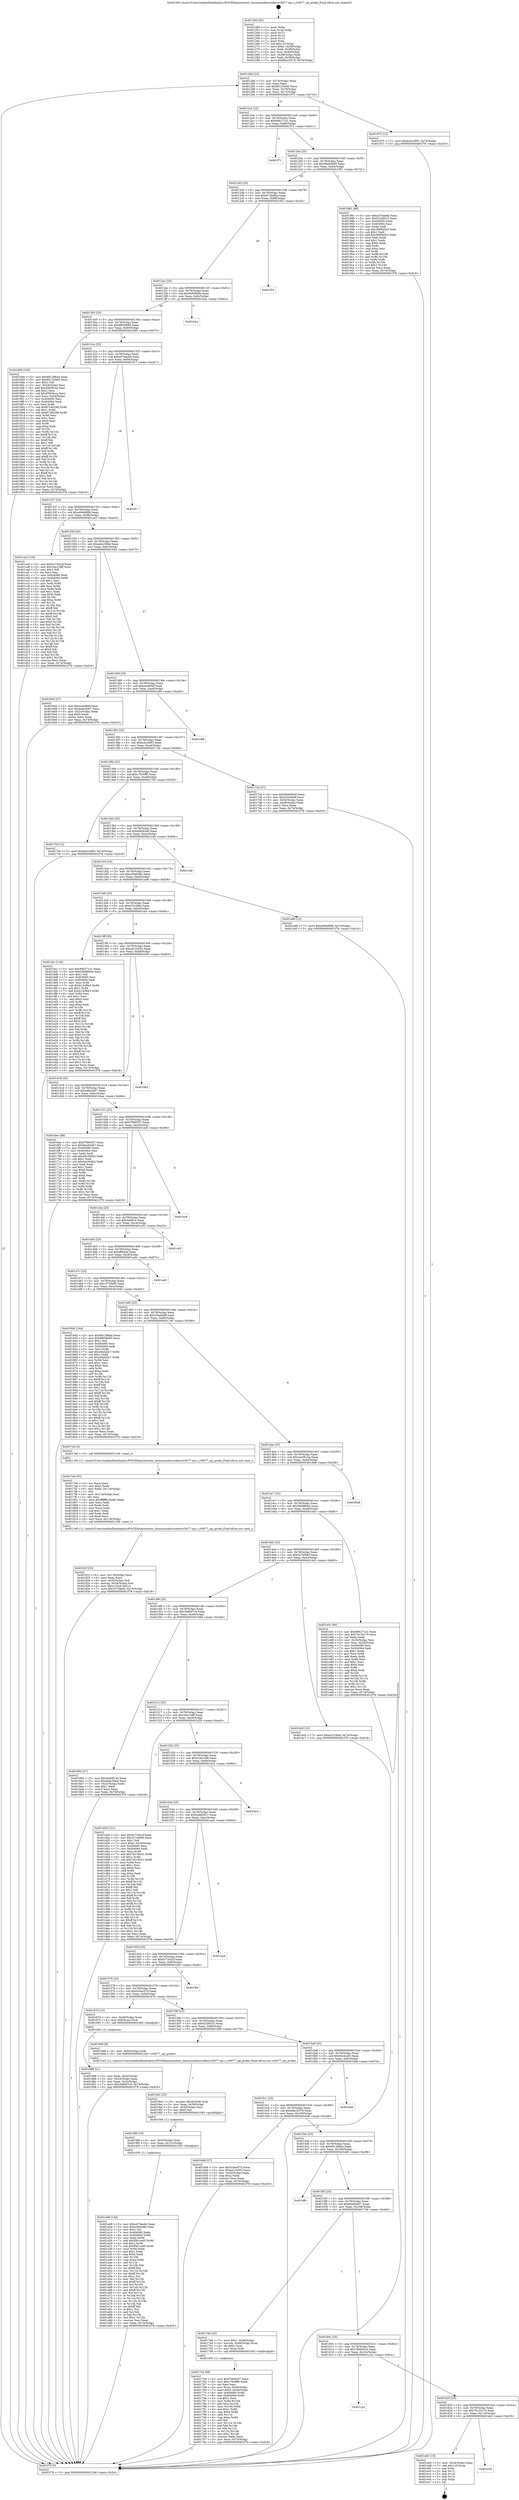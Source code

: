 digraph "0x401260" {
  label = "0x401260 (/mnt/c/Users/mathe/Desktop/tcc/POCII/binaries/extr_linuxsoundsoccodecsrt5677-spi.c_rt5677_spi_probe_Final-ollvm.out::main(0))"
  labelloc = "t"
  node[shape=record]

  Entry [label="",width=0.3,height=0.3,shape=circle,fillcolor=black,style=filled]
  "0x40128d" [label="{
     0x40128d [23]\l
     | [instrs]\l
     &nbsp;&nbsp;0x40128d \<+3\>: mov -0x74(%rbp),%eax\l
     &nbsp;&nbsp;0x401290 \<+2\>: mov %eax,%ecx\l
     &nbsp;&nbsp;0x401292 \<+6\>: sub $0x801250d5,%ecx\l
     &nbsp;&nbsp;0x401298 \<+3\>: mov %eax,-0x78(%rbp)\l
     &nbsp;&nbsp;0x40129b \<+3\>: mov %ecx,-0x7c(%rbp)\l
     &nbsp;&nbsp;0x40129e \<+6\>: je 0000000000401975 \<main+0x715\>\l
  }"]
  "0x401975" [label="{
     0x401975 [12]\l
     | [instrs]\l
     &nbsp;&nbsp;0x401975 \<+7\>: movl $0xbcb1d0f3,-0x74(%rbp)\l
     &nbsp;&nbsp;0x40197c \<+5\>: jmp 0000000000401f78 \<main+0xd18\>\l
  }"]
  "0x4012a4" [label="{
     0x4012a4 [22]\l
     | [instrs]\l
     &nbsp;&nbsp;0x4012a4 \<+5\>: jmp 00000000004012a9 \<main+0x49\>\l
     &nbsp;&nbsp;0x4012a9 \<+3\>: mov -0x78(%rbp),%eax\l
     &nbsp;&nbsp;0x4012ac \<+5\>: sub $0x994271e1,%eax\l
     &nbsp;&nbsp;0x4012b1 \<+3\>: mov %eax,-0x80(%rbp)\l
     &nbsp;&nbsp;0x4012b4 \<+6\>: je 0000000000401f71 \<main+0xd11\>\l
  }"]
  Exit [label="",width=0.3,height=0.3,shape=circle,fillcolor=black,style=filled,peripheries=2]
  "0x401f71" [label="{
     0x401f71\l
  }", style=dashed]
  "0x4012ba" [label="{
     0x4012ba [25]\l
     | [instrs]\l
     &nbsp;&nbsp;0x4012ba \<+5\>: jmp 00000000004012bf \<main+0x5f\>\l
     &nbsp;&nbsp;0x4012bf \<+3\>: mov -0x78(%rbp),%eax\l
     &nbsp;&nbsp;0x4012c2 \<+5\>: sub $0x99a60b09,%eax\l
     &nbsp;&nbsp;0x4012c7 \<+6\>: mov %eax,-0x84(%rbp)\l
     &nbsp;&nbsp;0x4012cd \<+6\>: je 0000000000401981 \<main+0x721\>\l
  }"]
  "0x40163e" [label="{
     0x40163e\l
  }", style=dashed]
  "0x401981" [label="{
     0x401981 [88]\l
     | [instrs]\l
     &nbsp;&nbsp;0x401981 \<+5\>: mov $0xa470aedd,%eax\l
     &nbsp;&nbsp;0x401986 \<+5\>: mov $0x622fd510,%ecx\l
     &nbsp;&nbsp;0x40198b \<+7\>: mov 0x404060,%edx\l
     &nbsp;&nbsp;0x401992 \<+7\>: mov 0x404064,%esi\l
     &nbsp;&nbsp;0x401999 \<+2\>: mov %edx,%edi\l
     &nbsp;&nbsp;0x40199b \<+6\>: sub $0x369945e3,%edi\l
     &nbsp;&nbsp;0x4019a1 \<+3\>: sub $0x1,%edi\l
     &nbsp;&nbsp;0x4019a4 \<+6\>: add $0x369945e3,%edi\l
     &nbsp;&nbsp;0x4019aa \<+3\>: imul %edi,%edx\l
     &nbsp;&nbsp;0x4019ad \<+3\>: and $0x1,%edx\l
     &nbsp;&nbsp;0x4019b0 \<+3\>: cmp $0x0,%edx\l
     &nbsp;&nbsp;0x4019b3 \<+4\>: sete %r8b\l
     &nbsp;&nbsp;0x4019b7 \<+3\>: cmp $0xa,%esi\l
     &nbsp;&nbsp;0x4019ba \<+4\>: setl %r9b\l
     &nbsp;&nbsp;0x4019be \<+3\>: mov %r8b,%r10b\l
     &nbsp;&nbsp;0x4019c1 \<+3\>: and %r9b,%r10b\l
     &nbsp;&nbsp;0x4019c4 \<+3\>: xor %r9b,%r8b\l
     &nbsp;&nbsp;0x4019c7 \<+3\>: or %r8b,%r10b\l
     &nbsp;&nbsp;0x4019ca \<+4\>: test $0x1,%r10b\l
     &nbsp;&nbsp;0x4019ce \<+3\>: cmovne %ecx,%eax\l
     &nbsp;&nbsp;0x4019d1 \<+3\>: mov %eax,-0x74(%rbp)\l
     &nbsp;&nbsp;0x4019d4 \<+5\>: jmp 0000000000401f78 \<main+0xd18\>\l
  }"]
  "0x4012d3" [label="{
     0x4012d3 [25]\l
     | [instrs]\l
     &nbsp;&nbsp;0x4012d3 \<+5\>: jmp 00000000004012d8 \<main+0x78\>\l
     &nbsp;&nbsp;0x4012d8 \<+3\>: mov -0x78(%rbp),%eax\l
     &nbsp;&nbsp;0x4012db \<+5\>: sub $0x9c7da8ba,%eax\l
     &nbsp;&nbsp;0x4012e0 \<+6\>: mov %eax,-0x88(%rbp)\l
     &nbsp;&nbsp;0x4012e6 \<+6\>: je 0000000000401f52 \<main+0xcf2\>\l
  }"]
  "0x401eb5" [label="{
     0x401eb5 [19]\l
     | [instrs]\l
     &nbsp;&nbsp;0x401eb5 \<+3\>: mov -0x24(%rbp),%eax\l
     &nbsp;&nbsp;0x401eb8 \<+7\>: add $0x110,%rsp\l
     &nbsp;&nbsp;0x401ebf \<+1\>: pop %rbx\l
     &nbsp;&nbsp;0x401ec0 \<+2\>: pop %r12\l
     &nbsp;&nbsp;0x401ec2 \<+2\>: pop %r14\l
     &nbsp;&nbsp;0x401ec4 \<+2\>: pop %r15\l
     &nbsp;&nbsp;0x401ec6 \<+1\>: pop %rbp\l
     &nbsp;&nbsp;0x401ec7 \<+1\>: ret\l
  }"]
  "0x401f52" [label="{
     0x401f52\l
  }", style=dashed]
  "0x4012ec" [label="{
     0x4012ec [25]\l
     | [instrs]\l
     &nbsp;&nbsp;0x4012ec \<+5\>: jmp 00000000004012f1 \<main+0x91\>\l
     &nbsp;&nbsp;0x4012f1 \<+3\>: mov -0x78(%rbp),%eax\l
     &nbsp;&nbsp;0x4012f4 \<+5\>: sub $0x9e93f08a,%eax\l
     &nbsp;&nbsp;0x4012f9 \<+6\>: mov %eax,-0x8c(%rbp)\l
     &nbsp;&nbsp;0x4012ff \<+6\>: je 0000000000401b2a \<main+0x8ca\>\l
  }"]
  "0x401625" [label="{
     0x401625 [25]\l
     | [instrs]\l
     &nbsp;&nbsp;0x401625 \<+5\>: jmp 000000000040162a \<main+0x3ca\>\l
     &nbsp;&nbsp;0x40162a \<+3\>: mov -0x78(%rbp),%eax\l
     &nbsp;&nbsp;0x40162d \<+5\>: sub $0x79132c70,%eax\l
     &nbsp;&nbsp;0x401632 \<+6\>: mov %eax,-0x110(%rbp)\l
     &nbsp;&nbsp;0x401638 \<+6\>: je 0000000000401eb5 \<main+0xc55\>\l
  }"]
  "0x401b2a" [label="{
     0x401b2a\l
  }", style=dashed]
  "0x401305" [label="{
     0x401305 [25]\l
     | [instrs]\l
     &nbsp;&nbsp;0x401305 \<+5\>: jmp 000000000040130a \<main+0xaa\>\l
     &nbsp;&nbsp;0x40130a \<+3\>: mov -0x78(%rbp),%eax\l
     &nbsp;&nbsp;0x40130d \<+5\>: sub $0x9f65d680,%eax\l
     &nbsp;&nbsp;0x401312 \<+6\>: mov %eax,-0x90(%rbp)\l
     &nbsp;&nbsp;0x401318 \<+6\>: je 00000000004018d0 \<main+0x670\>\l
  }"]
  "0x401c2a" [label="{
     0x401c2a\l
  }", style=dashed]
  "0x4018d0" [label="{
     0x4018d0 [165]\l
     | [instrs]\l
     &nbsp;&nbsp;0x4018d0 \<+5\>: mov $0x691286ad,%eax\l
     &nbsp;&nbsp;0x4018d5 \<+5\>: mov $0x801250d5,%ecx\l
     &nbsp;&nbsp;0x4018da \<+2\>: mov $0x1,%dl\l
     &nbsp;&nbsp;0x4018dc \<+3\>: mov -0x54(%rbp),%esi\l
     &nbsp;&nbsp;0x4018df \<+6\>: add $0xd5636cca,%esi\l
     &nbsp;&nbsp;0x4018e5 \<+3\>: add $0x1,%esi\l
     &nbsp;&nbsp;0x4018e8 \<+6\>: sub $0xd5636cca,%esi\l
     &nbsp;&nbsp;0x4018ee \<+3\>: mov %esi,-0x54(%rbp)\l
     &nbsp;&nbsp;0x4018f1 \<+7\>: mov 0x404060,%esi\l
     &nbsp;&nbsp;0x4018f8 \<+7\>: mov 0x404064,%edi\l
     &nbsp;&nbsp;0x4018ff \<+3\>: mov %esi,%r8d\l
     &nbsp;&nbsp;0x401902 \<+7\>: sub $0x87cd0298,%r8d\l
     &nbsp;&nbsp;0x401909 \<+4\>: sub $0x1,%r8d\l
     &nbsp;&nbsp;0x40190d \<+7\>: add $0x87cd0298,%r8d\l
     &nbsp;&nbsp;0x401914 \<+4\>: imul %r8d,%esi\l
     &nbsp;&nbsp;0x401918 \<+3\>: and $0x1,%esi\l
     &nbsp;&nbsp;0x40191b \<+3\>: cmp $0x0,%esi\l
     &nbsp;&nbsp;0x40191e \<+4\>: sete %r9b\l
     &nbsp;&nbsp;0x401922 \<+3\>: cmp $0xa,%edi\l
     &nbsp;&nbsp;0x401925 \<+4\>: setl %r10b\l
     &nbsp;&nbsp;0x401929 \<+3\>: mov %r9b,%r11b\l
     &nbsp;&nbsp;0x40192c \<+4\>: xor $0xff,%r11b\l
     &nbsp;&nbsp;0x401930 \<+3\>: mov %r10b,%bl\l
     &nbsp;&nbsp;0x401933 \<+3\>: xor $0xff,%bl\l
     &nbsp;&nbsp;0x401936 \<+3\>: xor $0x1,%dl\l
     &nbsp;&nbsp;0x401939 \<+3\>: mov %r11b,%r14b\l
     &nbsp;&nbsp;0x40193c \<+4\>: and $0xff,%r14b\l
     &nbsp;&nbsp;0x401940 \<+3\>: and %dl,%r9b\l
     &nbsp;&nbsp;0x401943 \<+3\>: mov %bl,%r15b\l
     &nbsp;&nbsp;0x401946 \<+4\>: and $0xff,%r15b\l
     &nbsp;&nbsp;0x40194a \<+3\>: and %dl,%r10b\l
     &nbsp;&nbsp;0x40194d \<+3\>: or %r9b,%r14b\l
     &nbsp;&nbsp;0x401950 \<+3\>: or %r10b,%r15b\l
     &nbsp;&nbsp;0x401953 \<+3\>: xor %r15b,%r14b\l
     &nbsp;&nbsp;0x401956 \<+3\>: or %bl,%r11b\l
     &nbsp;&nbsp;0x401959 \<+4\>: xor $0xff,%r11b\l
     &nbsp;&nbsp;0x40195d \<+3\>: or $0x1,%dl\l
     &nbsp;&nbsp;0x401960 \<+3\>: and %dl,%r11b\l
     &nbsp;&nbsp;0x401963 \<+3\>: or %r11b,%r14b\l
     &nbsp;&nbsp;0x401966 \<+4\>: test $0x1,%r14b\l
     &nbsp;&nbsp;0x40196a \<+3\>: cmovne %ecx,%eax\l
     &nbsp;&nbsp;0x40196d \<+3\>: mov %eax,-0x74(%rbp)\l
     &nbsp;&nbsp;0x401970 \<+5\>: jmp 0000000000401f78 \<main+0xd18\>\l
  }"]
  "0x40131e" [label="{
     0x40131e [25]\l
     | [instrs]\l
     &nbsp;&nbsp;0x40131e \<+5\>: jmp 0000000000401323 \<main+0xc3\>\l
     &nbsp;&nbsp;0x401323 \<+3\>: mov -0x78(%rbp),%eax\l
     &nbsp;&nbsp;0x401326 \<+5\>: sub $0xa470aedd,%eax\l
     &nbsp;&nbsp;0x40132b \<+6\>: mov %eax,-0x94(%rbp)\l
     &nbsp;&nbsp;0x401331 \<+6\>: je 0000000000401f17 \<main+0xcb7\>\l
  }"]
  "0x401a08" [label="{
     0x401a08 [144]\l
     | [instrs]\l
     &nbsp;&nbsp;0x401a08 \<+5\>: mov $0xa470aedd,%eax\l
     &nbsp;&nbsp;0x401a0d \<+5\>: mov $0xe29a046c,%esi\l
     &nbsp;&nbsp;0x401a12 \<+2\>: mov $0x1,%cl\l
     &nbsp;&nbsp;0x401a14 \<+7\>: mov 0x404060,%edx\l
     &nbsp;&nbsp;0x401a1b \<+8\>: mov 0x404064,%r8d\l
     &nbsp;&nbsp;0x401a23 \<+3\>: mov %edx,%r9d\l
     &nbsp;&nbsp;0x401a26 \<+7\>: add $0xf561ced5,%r9d\l
     &nbsp;&nbsp;0x401a2d \<+4\>: sub $0x1,%r9d\l
     &nbsp;&nbsp;0x401a31 \<+7\>: sub $0xf561ced5,%r9d\l
     &nbsp;&nbsp;0x401a38 \<+4\>: imul %r9d,%edx\l
     &nbsp;&nbsp;0x401a3c \<+3\>: and $0x1,%edx\l
     &nbsp;&nbsp;0x401a3f \<+3\>: cmp $0x0,%edx\l
     &nbsp;&nbsp;0x401a42 \<+4\>: sete %r10b\l
     &nbsp;&nbsp;0x401a46 \<+4\>: cmp $0xa,%r8d\l
     &nbsp;&nbsp;0x401a4a \<+4\>: setl %r11b\l
     &nbsp;&nbsp;0x401a4e \<+3\>: mov %r10b,%bl\l
     &nbsp;&nbsp;0x401a51 \<+3\>: xor $0xff,%bl\l
     &nbsp;&nbsp;0x401a54 \<+3\>: mov %r11b,%r14b\l
     &nbsp;&nbsp;0x401a57 \<+4\>: xor $0xff,%r14b\l
     &nbsp;&nbsp;0x401a5b \<+3\>: xor $0x1,%cl\l
     &nbsp;&nbsp;0x401a5e \<+3\>: mov %bl,%r15b\l
     &nbsp;&nbsp;0x401a61 \<+4\>: and $0xff,%r15b\l
     &nbsp;&nbsp;0x401a65 \<+3\>: and %cl,%r10b\l
     &nbsp;&nbsp;0x401a68 \<+3\>: mov %r14b,%r12b\l
     &nbsp;&nbsp;0x401a6b \<+4\>: and $0xff,%r12b\l
     &nbsp;&nbsp;0x401a6f \<+3\>: and %cl,%r11b\l
     &nbsp;&nbsp;0x401a72 \<+3\>: or %r10b,%r15b\l
     &nbsp;&nbsp;0x401a75 \<+3\>: or %r11b,%r12b\l
     &nbsp;&nbsp;0x401a78 \<+3\>: xor %r12b,%r15b\l
     &nbsp;&nbsp;0x401a7b \<+3\>: or %r14b,%bl\l
     &nbsp;&nbsp;0x401a7e \<+3\>: xor $0xff,%bl\l
     &nbsp;&nbsp;0x401a81 \<+3\>: or $0x1,%cl\l
     &nbsp;&nbsp;0x401a84 \<+2\>: and %cl,%bl\l
     &nbsp;&nbsp;0x401a86 \<+3\>: or %bl,%r15b\l
     &nbsp;&nbsp;0x401a89 \<+4\>: test $0x1,%r15b\l
     &nbsp;&nbsp;0x401a8d \<+3\>: cmovne %esi,%eax\l
     &nbsp;&nbsp;0x401a90 \<+3\>: mov %eax,-0x74(%rbp)\l
     &nbsp;&nbsp;0x401a93 \<+5\>: jmp 0000000000401f78 \<main+0xd18\>\l
  }"]
  "0x401f17" [label="{
     0x401f17\l
  }", style=dashed]
  "0x401337" [label="{
     0x401337 [25]\l
     | [instrs]\l
     &nbsp;&nbsp;0x401337 \<+5\>: jmp 000000000040133c \<main+0xdc\>\l
     &nbsp;&nbsp;0x40133c \<+3\>: mov -0x78(%rbp),%eax\l
     &nbsp;&nbsp;0x40133f \<+5\>: sub $0xa949d068,%eax\l
     &nbsp;&nbsp;0x401344 \<+6\>: mov %eax,-0x98(%rbp)\l
     &nbsp;&nbsp;0x40134a \<+6\>: je 0000000000401ca3 \<main+0xa43\>\l
  }"]
  "0x4019f9" [label="{
     0x4019f9 [15]\l
     | [instrs]\l
     &nbsp;&nbsp;0x4019f9 \<+4\>: mov -0x50(%rbp),%rdi\l
     &nbsp;&nbsp;0x4019fd \<+6\>: mov %eax,-0x11c(%rbp)\l
     &nbsp;&nbsp;0x401a03 \<+5\>: call 0000000000401030 \<free@plt\>\l
     | [calls]\l
     &nbsp;&nbsp;0x401030 \{1\} (unknown)\l
  }"]
  "0x401ca3" [label="{
     0x401ca3 [134]\l
     | [instrs]\l
     &nbsp;&nbsp;0x401ca3 \<+5\>: mov $0x5c7342cf,%eax\l
     &nbsp;&nbsp;0x401ca8 \<+5\>: mov $0x34e13dff,%ecx\l
     &nbsp;&nbsp;0x401cad \<+2\>: mov $0x1,%dl\l
     &nbsp;&nbsp;0x401caf \<+2\>: xor %esi,%esi\l
     &nbsp;&nbsp;0x401cb1 \<+7\>: mov 0x404060,%edi\l
     &nbsp;&nbsp;0x401cb8 \<+8\>: mov 0x404064,%r8d\l
     &nbsp;&nbsp;0x401cc0 \<+3\>: sub $0x1,%esi\l
     &nbsp;&nbsp;0x401cc3 \<+3\>: mov %edi,%r9d\l
     &nbsp;&nbsp;0x401cc6 \<+3\>: add %esi,%r9d\l
     &nbsp;&nbsp;0x401cc9 \<+4\>: imul %r9d,%edi\l
     &nbsp;&nbsp;0x401ccd \<+3\>: and $0x1,%edi\l
     &nbsp;&nbsp;0x401cd0 \<+3\>: cmp $0x0,%edi\l
     &nbsp;&nbsp;0x401cd3 \<+4\>: sete %r10b\l
     &nbsp;&nbsp;0x401cd7 \<+4\>: cmp $0xa,%r8d\l
     &nbsp;&nbsp;0x401cdb \<+4\>: setl %r11b\l
     &nbsp;&nbsp;0x401cdf \<+3\>: mov %r10b,%bl\l
     &nbsp;&nbsp;0x401ce2 \<+3\>: xor $0xff,%bl\l
     &nbsp;&nbsp;0x401ce5 \<+3\>: mov %r11b,%r14b\l
     &nbsp;&nbsp;0x401ce8 \<+4\>: xor $0xff,%r14b\l
     &nbsp;&nbsp;0x401cec \<+3\>: xor $0x0,%dl\l
     &nbsp;&nbsp;0x401cef \<+3\>: mov %bl,%r15b\l
     &nbsp;&nbsp;0x401cf2 \<+4\>: and $0x0,%r15b\l
     &nbsp;&nbsp;0x401cf6 \<+3\>: and %dl,%r10b\l
     &nbsp;&nbsp;0x401cf9 \<+3\>: mov %r14b,%r12b\l
     &nbsp;&nbsp;0x401cfc \<+4\>: and $0x0,%r12b\l
     &nbsp;&nbsp;0x401d00 \<+3\>: and %dl,%r11b\l
     &nbsp;&nbsp;0x401d03 \<+3\>: or %r10b,%r15b\l
     &nbsp;&nbsp;0x401d06 \<+3\>: or %r11b,%r12b\l
     &nbsp;&nbsp;0x401d09 \<+3\>: xor %r12b,%r15b\l
     &nbsp;&nbsp;0x401d0c \<+3\>: or %r14b,%bl\l
     &nbsp;&nbsp;0x401d0f \<+3\>: xor $0xff,%bl\l
     &nbsp;&nbsp;0x401d12 \<+3\>: or $0x0,%dl\l
     &nbsp;&nbsp;0x401d15 \<+2\>: and %dl,%bl\l
     &nbsp;&nbsp;0x401d17 \<+3\>: or %bl,%r15b\l
     &nbsp;&nbsp;0x401d1a \<+4\>: test $0x1,%r15b\l
     &nbsp;&nbsp;0x401d1e \<+3\>: cmovne %ecx,%eax\l
     &nbsp;&nbsp;0x401d21 \<+3\>: mov %eax,-0x74(%rbp)\l
     &nbsp;&nbsp;0x401d24 \<+5\>: jmp 0000000000401f78 \<main+0xd18\>\l
  }"]
  "0x401350" [label="{
     0x401350 [25]\l
     | [instrs]\l
     &nbsp;&nbsp;0x401350 \<+5\>: jmp 0000000000401355 \<main+0xf5\>\l
     &nbsp;&nbsp;0x401355 \<+3\>: mov -0x78(%rbp),%eax\l
     &nbsp;&nbsp;0x401358 \<+5\>: sub $0xabdc39bd,%eax\l
     &nbsp;&nbsp;0x40135d \<+6\>: mov %eax,-0x9c(%rbp)\l
     &nbsp;&nbsp;0x401363 \<+6\>: je 00000000004016d3 \<main+0x473\>\l
  }"]
  "0x4019e2" [label="{
     0x4019e2 [23]\l
     | [instrs]\l
     &nbsp;&nbsp;0x4019e2 \<+10\>: movabs $0x4020d6,%rdi\l
     &nbsp;&nbsp;0x4019ec \<+3\>: mov %eax,-0x58(%rbp)\l
     &nbsp;&nbsp;0x4019ef \<+3\>: mov -0x58(%rbp),%esi\l
     &nbsp;&nbsp;0x4019f2 \<+2\>: mov $0x0,%al\l
     &nbsp;&nbsp;0x4019f4 \<+5\>: call 0000000000401040 \<printf@plt\>\l
     | [calls]\l
     &nbsp;&nbsp;0x401040 \{1\} (unknown)\l
  }"]
  "0x4016d3" [label="{
     0x4016d3 [27]\l
     | [instrs]\l
     &nbsp;&nbsp;0x4016d3 \<+5\>: mov $0xace09fdf,%eax\l
     &nbsp;&nbsp;0x4016d8 \<+5\>: mov $0xea9cd2b7,%ecx\l
     &nbsp;&nbsp;0x4016dd \<+3\>: mov -0x2c(%rbp),%edx\l
     &nbsp;&nbsp;0x4016e0 \<+3\>: cmp $0x0,%edx\l
     &nbsp;&nbsp;0x4016e3 \<+3\>: cmove %ecx,%eax\l
     &nbsp;&nbsp;0x4016e6 \<+3\>: mov %eax,-0x74(%rbp)\l
     &nbsp;&nbsp;0x4016e9 \<+5\>: jmp 0000000000401f78 \<main+0xd18\>\l
  }"]
  "0x401369" [label="{
     0x401369 [25]\l
     | [instrs]\l
     &nbsp;&nbsp;0x401369 \<+5\>: jmp 000000000040136e \<main+0x10e\>\l
     &nbsp;&nbsp;0x40136e \<+3\>: mov -0x78(%rbp),%eax\l
     &nbsp;&nbsp;0x401371 \<+5\>: sub $0xace09fdf,%eax\l
     &nbsp;&nbsp;0x401376 \<+6\>: mov %eax,-0xa0(%rbp)\l
     &nbsp;&nbsp;0x40137c \<+6\>: je 0000000000401c86 \<main+0xa26\>\l
  }"]
  "0x40181f" [label="{
     0x40181f [33]\l
     | [instrs]\l
     &nbsp;&nbsp;0x40181f \<+6\>: mov -0x118(%rbp),%ecx\l
     &nbsp;&nbsp;0x401825 \<+3\>: imul %eax,%ecx\l
     &nbsp;&nbsp;0x401828 \<+4\>: mov -0x50(%rbp),%r8\l
     &nbsp;&nbsp;0x40182c \<+4\>: movslq -0x54(%rbp),%r9\l
     &nbsp;&nbsp;0x401830 \<+4\>: mov %ecx,(%r8,%r9,4)\l
     &nbsp;&nbsp;0x401834 \<+7\>: movl $0x1572fad5,-0x74(%rbp)\l
     &nbsp;&nbsp;0x40183b \<+5\>: jmp 0000000000401f78 \<main+0xd18\>\l
  }"]
  "0x401c86" [label="{
     0x401c86\l
  }", style=dashed]
  "0x401382" [label="{
     0x401382 [25]\l
     | [instrs]\l
     &nbsp;&nbsp;0x401382 \<+5\>: jmp 0000000000401387 \<main+0x127\>\l
     &nbsp;&nbsp;0x401387 \<+3\>: mov -0x78(%rbp),%eax\l
     &nbsp;&nbsp;0x40138a \<+5\>: sub $0xbcb1d0f3,%eax\l
     &nbsp;&nbsp;0x40138f \<+6\>: mov %eax,-0xa4(%rbp)\l
     &nbsp;&nbsp;0x401395 \<+6\>: je 00000000004017cb \<main+0x56b\>\l
  }"]
  "0x4017eb" [label="{
     0x4017eb [52]\l
     | [instrs]\l
     &nbsp;&nbsp;0x4017eb \<+2\>: xor %ecx,%ecx\l
     &nbsp;&nbsp;0x4017ed \<+5\>: mov $0x2,%edx\l
     &nbsp;&nbsp;0x4017f2 \<+6\>: mov %edx,-0x114(%rbp)\l
     &nbsp;&nbsp;0x4017f8 \<+1\>: cltd\l
     &nbsp;&nbsp;0x4017f9 \<+6\>: mov -0x114(%rbp),%esi\l
     &nbsp;&nbsp;0x4017ff \<+2\>: idiv %esi\l
     &nbsp;&nbsp;0x401801 \<+6\>: imul $0xfffffffe,%edx,%edx\l
     &nbsp;&nbsp;0x401807 \<+2\>: mov %ecx,%edi\l
     &nbsp;&nbsp;0x401809 \<+2\>: sub %edx,%edi\l
     &nbsp;&nbsp;0x40180b \<+2\>: mov %ecx,%edx\l
     &nbsp;&nbsp;0x40180d \<+3\>: sub $0x1,%edx\l
     &nbsp;&nbsp;0x401810 \<+2\>: add %edx,%edi\l
     &nbsp;&nbsp;0x401812 \<+2\>: sub %edi,%ecx\l
     &nbsp;&nbsp;0x401814 \<+6\>: mov %ecx,-0x118(%rbp)\l
     &nbsp;&nbsp;0x40181a \<+5\>: call 0000000000401160 \<next_i\>\l
     | [calls]\l
     &nbsp;&nbsp;0x401160 \{1\} (/mnt/c/Users/mathe/Desktop/tcc/POCII/binaries/extr_linuxsoundsoccodecsrt5677-spi.c_rt5677_spi_probe_Final-ollvm.out::next_i)\l
  }"]
  "0x4017cb" [label="{
     0x4017cb [27]\l
     | [instrs]\l
     &nbsp;&nbsp;0x4017cb \<+5\>: mov $0x99a60b09,%eax\l
     &nbsp;&nbsp;0x4017d0 \<+5\>: mov $0x25ed4e8f,%ecx\l
     &nbsp;&nbsp;0x4017d5 \<+3\>: mov -0x54(%rbp),%edx\l
     &nbsp;&nbsp;0x4017d8 \<+3\>: cmp -0x48(%rbp),%edx\l
     &nbsp;&nbsp;0x4017db \<+3\>: cmovl %ecx,%eax\l
     &nbsp;&nbsp;0x4017de \<+3\>: mov %eax,-0x74(%rbp)\l
     &nbsp;&nbsp;0x4017e1 \<+5\>: jmp 0000000000401f78 \<main+0xd18\>\l
  }"]
  "0x40139b" [label="{
     0x40139b [25]\l
     | [instrs]\l
     &nbsp;&nbsp;0x40139b \<+5\>: jmp 00000000004013a0 \<main+0x140\>\l
     &nbsp;&nbsp;0x4013a0 \<+3\>: mov -0x78(%rbp),%eax\l
     &nbsp;&nbsp;0x4013a3 \<+5\>: sub $0xc79c0ff0,%eax\l
     &nbsp;&nbsp;0x4013a8 \<+6\>: mov %eax,-0xa8(%rbp)\l
     &nbsp;&nbsp;0x4013ae \<+6\>: je 00000000004017bf \<main+0x55f\>\l
  }"]
  "0x40175d" [label="{
     0x40175d [98]\l
     | [instrs]\l
     &nbsp;&nbsp;0x40175d \<+5\>: mov $0xf7866557,%ecx\l
     &nbsp;&nbsp;0x401762 \<+5\>: mov $0xc79c0ff0,%edx\l
     &nbsp;&nbsp;0x401767 \<+2\>: xor %esi,%esi\l
     &nbsp;&nbsp;0x401769 \<+4\>: mov %rax,-0x50(%rbp)\l
     &nbsp;&nbsp;0x40176d \<+7\>: movl $0x0,-0x54(%rbp)\l
     &nbsp;&nbsp;0x401774 \<+8\>: mov 0x404060,%r8d\l
     &nbsp;&nbsp;0x40177c \<+8\>: mov 0x404064,%r9d\l
     &nbsp;&nbsp;0x401784 \<+3\>: sub $0x1,%esi\l
     &nbsp;&nbsp;0x401787 \<+3\>: mov %r8d,%r10d\l
     &nbsp;&nbsp;0x40178a \<+3\>: add %esi,%r10d\l
     &nbsp;&nbsp;0x40178d \<+4\>: imul %r10d,%r8d\l
     &nbsp;&nbsp;0x401791 \<+4\>: and $0x1,%r8d\l
     &nbsp;&nbsp;0x401795 \<+4\>: cmp $0x0,%r8d\l
     &nbsp;&nbsp;0x401799 \<+4\>: sete %r11b\l
     &nbsp;&nbsp;0x40179d \<+4\>: cmp $0xa,%r9d\l
     &nbsp;&nbsp;0x4017a1 \<+3\>: setl %bl\l
     &nbsp;&nbsp;0x4017a4 \<+3\>: mov %r11b,%r14b\l
     &nbsp;&nbsp;0x4017a7 \<+3\>: and %bl,%r14b\l
     &nbsp;&nbsp;0x4017aa \<+3\>: xor %bl,%r11b\l
     &nbsp;&nbsp;0x4017ad \<+3\>: or %r11b,%r14b\l
     &nbsp;&nbsp;0x4017b0 \<+4\>: test $0x1,%r14b\l
     &nbsp;&nbsp;0x4017b4 \<+3\>: cmovne %edx,%ecx\l
     &nbsp;&nbsp;0x4017b7 \<+3\>: mov %ecx,-0x74(%rbp)\l
     &nbsp;&nbsp;0x4017ba \<+5\>: jmp 0000000000401f78 \<main+0xd18\>\l
  }"]
  "0x4017bf" [label="{
     0x4017bf [12]\l
     | [instrs]\l
     &nbsp;&nbsp;0x4017bf \<+7\>: movl $0xbcb1d0f3,-0x74(%rbp)\l
     &nbsp;&nbsp;0x4017c6 \<+5\>: jmp 0000000000401f78 \<main+0xd18\>\l
  }"]
  "0x4013b4" [label="{
     0x4013b4 [25]\l
     | [instrs]\l
     &nbsp;&nbsp;0x4013b4 \<+5\>: jmp 00000000004013b9 \<main+0x159\>\l
     &nbsp;&nbsp;0x4013b9 \<+3\>: mov -0x78(%rbp),%eax\l
     &nbsp;&nbsp;0x4013bc \<+5\>: sub $0xddbf42a6,%eax\l
     &nbsp;&nbsp;0x4013c1 \<+6\>: mov %eax,-0xac(%rbp)\l
     &nbsp;&nbsp;0x4013c7 \<+6\>: je 0000000000401c4b \<main+0x9eb\>\l
  }"]
  "0x40160c" [label="{
     0x40160c [25]\l
     | [instrs]\l
     &nbsp;&nbsp;0x40160c \<+5\>: jmp 0000000000401611 \<main+0x3b1\>\l
     &nbsp;&nbsp;0x401611 \<+3\>: mov -0x78(%rbp),%eax\l
     &nbsp;&nbsp;0x401614 \<+5\>: sub $0x78b9cd14,%eax\l
     &nbsp;&nbsp;0x401619 \<+6\>: mov %eax,-0x10c(%rbp)\l
     &nbsp;&nbsp;0x40161f \<+6\>: je 0000000000401c2a \<main+0x9ca\>\l
  }"]
  "0x401c4b" [label="{
     0x401c4b\l
  }", style=dashed]
  "0x4013cd" [label="{
     0x4013cd [25]\l
     | [instrs]\l
     &nbsp;&nbsp;0x4013cd \<+5\>: jmp 00000000004013d2 \<main+0x172\>\l
     &nbsp;&nbsp;0x4013d2 \<+3\>: mov -0x78(%rbp),%eax\l
     &nbsp;&nbsp;0x4013d5 \<+5\>: sub $0xe29a046c,%eax\l
     &nbsp;&nbsp;0x4013da \<+6\>: mov %eax,-0xb0(%rbp)\l
     &nbsp;&nbsp;0x4013e0 \<+6\>: je 0000000000401a98 \<main+0x838\>\l
  }"]
  "0x401746" [label="{
     0x401746 [23]\l
     | [instrs]\l
     &nbsp;&nbsp;0x401746 \<+7\>: movl $0x1,-0x48(%rbp)\l
     &nbsp;&nbsp;0x40174d \<+4\>: movslq -0x48(%rbp),%rax\l
     &nbsp;&nbsp;0x401751 \<+4\>: shl $0x2,%rax\l
     &nbsp;&nbsp;0x401755 \<+3\>: mov %rax,%rdi\l
     &nbsp;&nbsp;0x401758 \<+5\>: call 0000000000401050 \<malloc@plt\>\l
     | [calls]\l
     &nbsp;&nbsp;0x401050 \{1\} (unknown)\l
  }"]
  "0x401a98" [label="{
     0x401a98 [12]\l
     | [instrs]\l
     &nbsp;&nbsp;0x401a98 \<+7\>: movl $0xa949d068,-0x74(%rbp)\l
     &nbsp;&nbsp;0x401a9f \<+5\>: jmp 0000000000401f78 \<main+0xd18\>\l
  }"]
  "0x4013e6" [label="{
     0x4013e6 [25]\l
     | [instrs]\l
     &nbsp;&nbsp;0x4013e6 \<+5\>: jmp 00000000004013eb \<main+0x18b\>\l
     &nbsp;&nbsp;0x4013eb \<+3\>: mov -0x78(%rbp),%eax\l
     &nbsp;&nbsp;0x4013ee \<+5\>: sub $0xe3310fa4,%eax\l
     &nbsp;&nbsp;0x4013f3 \<+6\>: mov %eax,-0xb4(%rbp)\l
     &nbsp;&nbsp;0x4013f9 \<+6\>: je 0000000000401dcc \<main+0xb6c\>\l
  }"]
  "0x4015f3" [label="{
     0x4015f3 [25]\l
     | [instrs]\l
     &nbsp;&nbsp;0x4015f3 \<+5\>: jmp 00000000004015f8 \<main+0x398\>\l
     &nbsp;&nbsp;0x4015f8 \<+3\>: mov -0x78(%rbp),%eax\l
     &nbsp;&nbsp;0x4015fb \<+5\>: sub $0x6ba84467,%eax\l
     &nbsp;&nbsp;0x401600 \<+6\>: mov %eax,-0x108(%rbp)\l
     &nbsp;&nbsp;0x401606 \<+6\>: je 0000000000401746 \<main+0x4e6\>\l
  }"]
  "0x401dcc" [label="{
     0x401dcc [144]\l
     | [instrs]\l
     &nbsp;&nbsp;0x401dcc \<+5\>: mov $0x994271e1,%eax\l
     &nbsp;&nbsp;0x401dd1 \<+5\>: mov $0x30b88844,%ecx\l
     &nbsp;&nbsp;0x401dd6 \<+2\>: mov $0x1,%dl\l
     &nbsp;&nbsp;0x401dd8 \<+7\>: mov 0x404060,%esi\l
     &nbsp;&nbsp;0x401ddf \<+7\>: mov 0x404064,%edi\l
     &nbsp;&nbsp;0x401de6 \<+3\>: mov %esi,%r8d\l
     &nbsp;&nbsp;0x401de9 \<+7\>: sub $0xb14cf6e3,%r8d\l
     &nbsp;&nbsp;0x401df0 \<+4\>: sub $0x1,%r8d\l
     &nbsp;&nbsp;0x401df4 \<+7\>: add $0xb14cf6e3,%r8d\l
     &nbsp;&nbsp;0x401dfb \<+4\>: imul %r8d,%esi\l
     &nbsp;&nbsp;0x401dff \<+3\>: and $0x1,%esi\l
     &nbsp;&nbsp;0x401e02 \<+3\>: cmp $0x0,%esi\l
     &nbsp;&nbsp;0x401e05 \<+4\>: sete %r9b\l
     &nbsp;&nbsp;0x401e09 \<+3\>: cmp $0xa,%edi\l
     &nbsp;&nbsp;0x401e0c \<+4\>: setl %r10b\l
     &nbsp;&nbsp;0x401e10 \<+3\>: mov %r9b,%r11b\l
     &nbsp;&nbsp;0x401e13 \<+4\>: xor $0xff,%r11b\l
     &nbsp;&nbsp;0x401e17 \<+3\>: mov %r10b,%bl\l
     &nbsp;&nbsp;0x401e1a \<+3\>: xor $0xff,%bl\l
     &nbsp;&nbsp;0x401e1d \<+3\>: xor $0x0,%dl\l
     &nbsp;&nbsp;0x401e20 \<+3\>: mov %r11b,%r14b\l
     &nbsp;&nbsp;0x401e23 \<+4\>: and $0x0,%r14b\l
     &nbsp;&nbsp;0x401e27 \<+3\>: and %dl,%r9b\l
     &nbsp;&nbsp;0x401e2a \<+3\>: mov %bl,%r15b\l
     &nbsp;&nbsp;0x401e2d \<+4\>: and $0x0,%r15b\l
     &nbsp;&nbsp;0x401e31 \<+3\>: and %dl,%r10b\l
     &nbsp;&nbsp;0x401e34 \<+3\>: or %r9b,%r14b\l
     &nbsp;&nbsp;0x401e37 \<+3\>: or %r10b,%r15b\l
     &nbsp;&nbsp;0x401e3a \<+3\>: xor %r15b,%r14b\l
     &nbsp;&nbsp;0x401e3d \<+3\>: or %bl,%r11b\l
     &nbsp;&nbsp;0x401e40 \<+4\>: xor $0xff,%r11b\l
     &nbsp;&nbsp;0x401e44 \<+3\>: or $0x0,%dl\l
     &nbsp;&nbsp;0x401e47 \<+3\>: and %dl,%r11b\l
     &nbsp;&nbsp;0x401e4a \<+3\>: or %r11b,%r14b\l
     &nbsp;&nbsp;0x401e4d \<+4\>: test $0x1,%r14b\l
     &nbsp;&nbsp;0x401e51 \<+3\>: cmovne %ecx,%eax\l
     &nbsp;&nbsp;0x401e54 \<+3\>: mov %eax,-0x74(%rbp)\l
     &nbsp;&nbsp;0x401e57 \<+5\>: jmp 0000000000401f78 \<main+0xd18\>\l
  }"]
  "0x4013ff" [label="{
     0x4013ff [25]\l
     | [instrs]\l
     &nbsp;&nbsp;0x4013ff \<+5\>: jmp 0000000000401404 \<main+0x1a4\>\l
     &nbsp;&nbsp;0x401404 \<+3\>: mov -0x78(%rbp),%eax\l
     &nbsp;&nbsp;0x401407 \<+5\>: sub $0xea13c052,%eax\l
     &nbsp;&nbsp;0x40140c \<+6\>: mov %eax,-0xb8(%rbp)\l
     &nbsp;&nbsp;0x401412 \<+6\>: je 0000000000401663 \<main+0x403\>\l
  }"]
  "0x401ef6" [label="{
     0x401ef6\l
  }", style=dashed]
  "0x401663" [label="{
     0x401663\l
  }", style=dashed]
  "0x401418" [label="{
     0x401418 [25]\l
     | [instrs]\l
     &nbsp;&nbsp;0x401418 \<+5\>: jmp 000000000040141d \<main+0x1bd\>\l
     &nbsp;&nbsp;0x40141d \<+3\>: mov -0x78(%rbp),%eax\l
     &nbsp;&nbsp;0x401420 \<+5\>: sub $0xea9cd2b7,%eax\l
     &nbsp;&nbsp;0x401425 \<+6\>: mov %eax,-0xbc(%rbp)\l
     &nbsp;&nbsp;0x40142b \<+6\>: je 00000000004016ee \<main+0x48e\>\l
  }"]
  "0x401688" [label="{
     0x401688 [21]\l
     | [instrs]\l
     &nbsp;&nbsp;0x401688 \<+3\>: mov %eax,-0x44(%rbp)\l
     &nbsp;&nbsp;0x40168b \<+3\>: mov -0x44(%rbp),%eax\l
     &nbsp;&nbsp;0x40168e \<+3\>: mov %eax,-0x2c(%rbp)\l
     &nbsp;&nbsp;0x401691 \<+7\>: movl $0x3489d7c9,-0x74(%rbp)\l
     &nbsp;&nbsp;0x401698 \<+5\>: jmp 0000000000401f78 \<main+0xd18\>\l
  }"]
  "0x4016ee" [label="{
     0x4016ee [88]\l
     | [instrs]\l
     &nbsp;&nbsp;0x4016ee \<+5\>: mov $0xf7866557,%eax\l
     &nbsp;&nbsp;0x4016f3 \<+5\>: mov $0x6ba84467,%ecx\l
     &nbsp;&nbsp;0x4016f8 \<+7\>: mov 0x404060,%edx\l
     &nbsp;&nbsp;0x4016ff \<+7\>: mov 0x404064,%esi\l
     &nbsp;&nbsp;0x401706 \<+2\>: mov %edx,%edi\l
     &nbsp;&nbsp;0x401708 \<+6\>: add $0x4dc56db2,%edi\l
     &nbsp;&nbsp;0x40170e \<+3\>: sub $0x1,%edi\l
     &nbsp;&nbsp;0x401711 \<+6\>: sub $0x4dc56db2,%edi\l
     &nbsp;&nbsp;0x401717 \<+3\>: imul %edi,%edx\l
     &nbsp;&nbsp;0x40171a \<+3\>: and $0x1,%edx\l
     &nbsp;&nbsp;0x40171d \<+3\>: cmp $0x0,%edx\l
     &nbsp;&nbsp;0x401720 \<+4\>: sete %r8b\l
     &nbsp;&nbsp;0x401724 \<+3\>: cmp $0xa,%esi\l
     &nbsp;&nbsp;0x401727 \<+4\>: setl %r9b\l
     &nbsp;&nbsp;0x40172b \<+3\>: mov %r8b,%r10b\l
     &nbsp;&nbsp;0x40172e \<+3\>: and %r9b,%r10b\l
     &nbsp;&nbsp;0x401731 \<+3\>: xor %r9b,%r8b\l
     &nbsp;&nbsp;0x401734 \<+3\>: or %r8b,%r10b\l
     &nbsp;&nbsp;0x401737 \<+4\>: test $0x1,%r10b\l
     &nbsp;&nbsp;0x40173b \<+3\>: cmovne %ecx,%eax\l
     &nbsp;&nbsp;0x40173e \<+3\>: mov %eax,-0x74(%rbp)\l
     &nbsp;&nbsp;0x401741 \<+5\>: jmp 0000000000401f78 \<main+0xd18\>\l
  }"]
  "0x401431" [label="{
     0x401431 [25]\l
     | [instrs]\l
     &nbsp;&nbsp;0x401431 \<+5\>: jmp 0000000000401436 \<main+0x1d6\>\l
     &nbsp;&nbsp;0x401436 \<+3\>: mov -0x78(%rbp),%eax\l
     &nbsp;&nbsp;0x401439 \<+5\>: sub $0xf7866557,%eax\l
     &nbsp;&nbsp;0x40143e \<+6\>: mov %eax,-0xc0(%rbp)\l
     &nbsp;&nbsp;0x401444 \<+6\>: je 0000000000401ec8 \<main+0xc68\>\l
  }"]
  "0x401260" [label="{
     0x401260 [45]\l
     | [instrs]\l
     &nbsp;&nbsp;0x401260 \<+1\>: push %rbp\l
     &nbsp;&nbsp;0x401261 \<+3\>: mov %rsp,%rbp\l
     &nbsp;&nbsp;0x401264 \<+2\>: push %r15\l
     &nbsp;&nbsp;0x401266 \<+2\>: push %r14\l
     &nbsp;&nbsp;0x401268 \<+2\>: push %r12\l
     &nbsp;&nbsp;0x40126a \<+1\>: push %rbx\l
     &nbsp;&nbsp;0x40126b \<+7\>: sub $0x110,%rsp\l
     &nbsp;&nbsp;0x401272 \<+7\>: movl $0x0,-0x34(%rbp)\l
     &nbsp;&nbsp;0x401279 \<+3\>: mov %edi,-0x38(%rbp)\l
     &nbsp;&nbsp;0x40127c \<+4\>: mov %rsi,-0x40(%rbp)\l
     &nbsp;&nbsp;0x401280 \<+3\>: mov -0x38(%rbp),%edi\l
     &nbsp;&nbsp;0x401283 \<+3\>: mov %edi,-0x30(%rbp)\l
     &nbsp;&nbsp;0x401286 \<+7\>: movl $0x68a16578,-0x74(%rbp)\l
  }"]
  "0x401ec8" [label="{
     0x401ec8\l
  }", style=dashed]
  "0x40144a" [label="{
     0x40144a [25]\l
     | [instrs]\l
     &nbsp;&nbsp;0x40144a \<+5\>: jmp 000000000040144f \<main+0x1ef\>\l
     &nbsp;&nbsp;0x40144f \<+3\>: mov -0x78(%rbp),%eax\l
     &nbsp;&nbsp;0x401452 \<+5\>: sub $0x3afdf1e,%eax\l
     &nbsp;&nbsp;0x401457 \<+6\>: mov %eax,-0xc4(%rbp)\l
     &nbsp;&nbsp;0x40145d \<+6\>: je 0000000000401c92 \<main+0xa32\>\l
  }"]
  "0x401f78" [label="{
     0x401f78 [5]\l
     | [instrs]\l
     &nbsp;&nbsp;0x401f78 \<+5\>: jmp 000000000040128d \<main+0x2d\>\l
  }"]
  "0x401c92" [label="{
     0x401c92\l
  }", style=dashed]
  "0x401463" [label="{
     0x401463 [25]\l
     | [instrs]\l
     &nbsp;&nbsp;0x401463 \<+5\>: jmp 0000000000401468 \<main+0x208\>\l
     &nbsp;&nbsp;0x401468 \<+3\>: mov -0x78(%rbp),%eax\l
     &nbsp;&nbsp;0x40146b \<+5\>: sub $0xaff44da,%eax\l
     &nbsp;&nbsp;0x401470 \<+6\>: mov %eax,-0xc8(%rbp)\l
     &nbsp;&nbsp;0x401476 \<+6\>: je 0000000000401ad2 \<main+0x872\>\l
  }"]
  "0x4015da" [label="{
     0x4015da [25]\l
     | [instrs]\l
     &nbsp;&nbsp;0x4015da \<+5\>: jmp 00000000004015df \<main+0x37f\>\l
     &nbsp;&nbsp;0x4015df \<+3\>: mov -0x78(%rbp),%eax\l
     &nbsp;&nbsp;0x4015e2 \<+5\>: sub $0x691286ad,%eax\l
     &nbsp;&nbsp;0x4015e7 \<+6\>: mov %eax,-0x104(%rbp)\l
     &nbsp;&nbsp;0x4015ed \<+6\>: je 0000000000401ef6 \<main+0xc96\>\l
  }"]
  "0x401ad2" [label="{
     0x401ad2\l
  }", style=dashed]
  "0x40147c" [label="{
     0x40147c [25]\l
     | [instrs]\l
     &nbsp;&nbsp;0x40147c \<+5\>: jmp 0000000000401481 \<main+0x221\>\l
     &nbsp;&nbsp;0x401481 \<+3\>: mov -0x78(%rbp),%eax\l
     &nbsp;&nbsp;0x401484 \<+5\>: sub $0x1572fad5,%eax\l
     &nbsp;&nbsp;0x401489 \<+6\>: mov %eax,-0xcc(%rbp)\l
     &nbsp;&nbsp;0x40148f \<+6\>: je 0000000000401840 \<main+0x5e0\>\l
  }"]
  "0x401648" [label="{
     0x401648 [27]\l
     | [instrs]\l
     &nbsp;&nbsp;0x401648 \<+5\>: mov $0x5cbec07d,%eax\l
     &nbsp;&nbsp;0x40164d \<+5\>: mov $0xea13c052,%ecx\l
     &nbsp;&nbsp;0x401652 \<+3\>: mov -0x30(%rbp),%edx\l
     &nbsp;&nbsp;0x401655 \<+3\>: cmp $0x2,%edx\l
     &nbsp;&nbsp;0x401658 \<+3\>: cmovne %ecx,%eax\l
     &nbsp;&nbsp;0x40165b \<+3\>: mov %eax,-0x74(%rbp)\l
     &nbsp;&nbsp;0x40165e \<+5\>: jmp 0000000000401f78 \<main+0xd18\>\l
  }"]
  "0x401840" [label="{
     0x401840 [144]\l
     | [instrs]\l
     &nbsp;&nbsp;0x401840 \<+5\>: mov $0x691286ad,%eax\l
     &nbsp;&nbsp;0x401845 \<+5\>: mov $0x9f65d680,%ecx\l
     &nbsp;&nbsp;0x40184a \<+2\>: mov $0x1,%dl\l
     &nbsp;&nbsp;0x40184c \<+7\>: mov 0x404060,%esi\l
     &nbsp;&nbsp;0x401853 \<+7\>: mov 0x404064,%edi\l
     &nbsp;&nbsp;0x40185a \<+3\>: mov %esi,%r8d\l
     &nbsp;&nbsp;0x40185d \<+7\>: add $0xc84d2dc7,%r8d\l
     &nbsp;&nbsp;0x401864 \<+4\>: sub $0x1,%r8d\l
     &nbsp;&nbsp;0x401868 \<+7\>: sub $0xc84d2dc7,%r8d\l
     &nbsp;&nbsp;0x40186f \<+4\>: imul %r8d,%esi\l
     &nbsp;&nbsp;0x401873 \<+3\>: and $0x1,%esi\l
     &nbsp;&nbsp;0x401876 \<+3\>: cmp $0x0,%esi\l
     &nbsp;&nbsp;0x401879 \<+4\>: sete %r9b\l
     &nbsp;&nbsp;0x40187d \<+3\>: cmp $0xa,%edi\l
     &nbsp;&nbsp;0x401880 \<+4\>: setl %r10b\l
     &nbsp;&nbsp;0x401884 \<+3\>: mov %r9b,%r11b\l
     &nbsp;&nbsp;0x401887 \<+4\>: xor $0xff,%r11b\l
     &nbsp;&nbsp;0x40188b \<+3\>: mov %r10b,%bl\l
     &nbsp;&nbsp;0x40188e \<+3\>: xor $0xff,%bl\l
     &nbsp;&nbsp;0x401891 \<+3\>: xor $0x1,%dl\l
     &nbsp;&nbsp;0x401894 \<+3\>: mov %r11b,%r14b\l
     &nbsp;&nbsp;0x401897 \<+4\>: and $0xff,%r14b\l
     &nbsp;&nbsp;0x40189b \<+3\>: and %dl,%r9b\l
     &nbsp;&nbsp;0x40189e \<+3\>: mov %bl,%r15b\l
     &nbsp;&nbsp;0x4018a1 \<+4\>: and $0xff,%r15b\l
     &nbsp;&nbsp;0x4018a5 \<+3\>: and %dl,%r10b\l
     &nbsp;&nbsp;0x4018a8 \<+3\>: or %r9b,%r14b\l
     &nbsp;&nbsp;0x4018ab \<+3\>: or %r10b,%r15b\l
     &nbsp;&nbsp;0x4018ae \<+3\>: xor %r15b,%r14b\l
     &nbsp;&nbsp;0x4018b1 \<+3\>: or %bl,%r11b\l
     &nbsp;&nbsp;0x4018b4 \<+4\>: xor $0xff,%r11b\l
     &nbsp;&nbsp;0x4018b8 \<+3\>: or $0x1,%dl\l
     &nbsp;&nbsp;0x4018bb \<+3\>: and %dl,%r11b\l
     &nbsp;&nbsp;0x4018be \<+3\>: or %r11b,%r14b\l
     &nbsp;&nbsp;0x4018c1 \<+4\>: test $0x1,%r14b\l
     &nbsp;&nbsp;0x4018c5 \<+3\>: cmovne %ecx,%eax\l
     &nbsp;&nbsp;0x4018c8 \<+3\>: mov %eax,-0x74(%rbp)\l
     &nbsp;&nbsp;0x4018cb \<+5\>: jmp 0000000000401f78 \<main+0xd18\>\l
  }"]
  "0x401495" [label="{
     0x401495 [25]\l
     | [instrs]\l
     &nbsp;&nbsp;0x401495 \<+5\>: jmp 000000000040149a \<main+0x23a\>\l
     &nbsp;&nbsp;0x40149a \<+3\>: mov -0x78(%rbp),%eax\l
     &nbsp;&nbsp;0x40149d \<+5\>: sub $0x25ed4e8f,%eax\l
     &nbsp;&nbsp;0x4014a2 \<+6\>: mov %eax,-0xd0(%rbp)\l
     &nbsp;&nbsp;0x4014a8 \<+6\>: je 00000000004017e6 \<main+0x586\>\l
  }"]
  "0x4015c1" [label="{
     0x4015c1 [25]\l
     | [instrs]\l
     &nbsp;&nbsp;0x4015c1 \<+5\>: jmp 00000000004015c6 \<main+0x366\>\l
     &nbsp;&nbsp;0x4015c6 \<+3\>: mov -0x78(%rbp),%eax\l
     &nbsp;&nbsp;0x4015c9 \<+5\>: sub $0x68a16578,%eax\l
     &nbsp;&nbsp;0x4015ce \<+6\>: mov %eax,-0x100(%rbp)\l
     &nbsp;&nbsp;0x4015d4 \<+6\>: je 0000000000401648 \<main+0x3e8\>\l
  }"]
  "0x4017e6" [label="{
     0x4017e6 [5]\l
     | [instrs]\l
     &nbsp;&nbsp;0x4017e6 \<+5\>: call 0000000000401160 \<next_i\>\l
     | [calls]\l
     &nbsp;&nbsp;0x401160 \{1\} (/mnt/c/Users/mathe/Desktop/tcc/POCII/binaries/extr_linuxsoundsoccodecsrt5677-spi.c_rt5677_spi_probe_Final-ollvm.out::next_i)\l
  }"]
  "0x4014ae" [label="{
     0x4014ae [25]\l
     | [instrs]\l
     &nbsp;&nbsp;0x4014ae \<+5\>: jmp 00000000004014b3 \<main+0x253\>\l
     &nbsp;&nbsp;0x4014b3 \<+3\>: mov -0x78(%rbp),%eax\l
     &nbsp;&nbsp;0x4014b6 \<+5\>: sub $0x2ee0814a,%eax\l
     &nbsp;&nbsp;0x4014bb \<+6\>: mov %eax,-0xd4(%rbp)\l
     &nbsp;&nbsp;0x4014c1 \<+6\>: je 00000000004016b8 \<main+0x458\>\l
  }"]
  "0x401bdd" [label="{
     0x401bdd\l
  }", style=dashed]
  "0x4016b8" [label="{
     0x4016b8\l
  }", style=dashed]
  "0x4014c7" [label="{
     0x4014c7 [25]\l
     | [instrs]\l
     &nbsp;&nbsp;0x4014c7 \<+5\>: jmp 00000000004014cc \<main+0x26c\>\l
     &nbsp;&nbsp;0x4014cc \<+3\>: mov -0x78(%rbp),%eax\l
     &nbsp;&nbsp;0x4014cf \<+5\>: sub $0x30b88844,%eax\l
     &nbsp;&nbsp;0x4014d4 \<+6\>: mov %eax,-0xd8(%rbp)\l
     &nbsp;&nbsp;0x4014da \<+6\>: je 0000000000401e5c \<main+0xbfc\>\l
  }"]
  "0x4015a8" [label="{
     0x4015a8 [25]\l
     | [instrs]\l
     &nbsp;&nbsp;0x4015a8 \<+5\>: jmp 00000000004015ad \<main+0x34d\>\l
     &nbsp;&nbsp;0x4015ad \<+3\>: mov -0x78(%rbp),%eax\l
     &nbsp;&nbsp;0x4015b0 \<+5\>: sub $0x64c4caf3,%eax\l
     &nbsp;&nbsp;0x4015b5 \<+6\>: mov %eax,-0xfc(%rbp)\l
     &nbsp;&nbsp;0x4015bb \<+6\>: je 0000000000401bdd \<main+0x97d\>\l
  }"]
  "0x401e5c" [label="{
     0x401e5c [89]\l
     | [instrs]\l
     &nbsp;&nbsp;0x401e5c \<+5\>: mov $0x994271e1,%eax\l
     &nbsp;&nbsp;0x401e61 \<+5\>: mov $0x79132c70,%ecx\l
     &nbsp;&nbsp;0x401e66 \<+2\>: xor %edx,%edx\l
     &nbsp;&nbsp;0x401e68 \<+3\>: mov -0x34(%rbp),%esi\l
     &nbsp;&nbsp;0x401e6b \<+3\>: mov %esi,-0x24(%rbp)\l
     &nbsp;&nbsp;0x401e6e \<+7\>: mov 0x404060,%esi\l
     &nbsp;&nbsp;0x401e75 \<+7\>: mov 0x404064,%edi\l
     &nbsp;&nbsp;0x401e7c \<+3\>: sub $0x1,%edx\l
     &nbsp;&nbsp;0x401e7f \<+3\>: mov %esi,%r8d\l
     &nbsp;&nbsp;0x401e82 \<+3\>: add %edx,%r8d\l
     &nbsp;&nbsp;0x401e85 \<+4\>: imul %r8d,%esi\l
     &nbsp;&nbsp;0x401e89 \<+3\>: and $0x1,%esi\l
     &nbsp;&nbsp;0x401e8c \<+3\>: cmp $0x0,%esi\l
     &nbsp;&nbsp;0x401e8f \<+4\>: sete %r9b\l
     &nbsp;&nbsp;0x401e93 \<+3\>: cmp $0xa,%edi\l
     &nbsp;&nbsp;0x401e96 \<+4\>: setl %r10b\l
     &nbsp;&nbsp;0x401e9a \<+3\>: mov %r9b,%r11b\l
     &nbsp;&nbsp;0x401e9d \<+3\>: and %r10b,%r11b\l
     &nbsp;&nbsp;0x401ea0 \<+3\>: xor %r10b,%r9b\l
     &nbsp;&nbsp;0x401ea3 \<+3\>: or %r9b,%r11b\l
     &nbsp;&nbsp;0x401ea6 \<+4\>: test $0x1,%r11b\l
     &nbsp;&nbsp;0x401eaa \<+3\>: cmovne %ecx,%eax\l
     &nbsp;&nbsp;0x401ead \<+3\>: mov %eax,-0x74(%rbp)\l
     &nbsp;&nbsp;0x401eb0 \<+5\>: jmp 0000000000401f78 \<main+0xd18\>\l
  }"]
  "0x4014e0" [label="{
     0x4014e0 [25]\l
     | [instrs]\l
     &nbsp;&nbsp;0x4014e0 \<+5\>: jmp 00000000004014e5 \<main+0x285\>\l
     &nbsp;&nbsp;0x4014e5 \<+3\>: mov -0x78(%rbp),%eax\l
     &nbsp;&nbsp;0x4014e8 \<+5\>: sub $0x327e0f49,%eax\l
     &nbsp;&nbsp;0x4014ed \<+6\>: mov %eax,-0xdc(%rbp)\l
     &nbsp;&nbsp;0x4014f3 \<+6\>: je 0000000000401dc0 \<main+0xb60\>\l
  }"]
  "0x4019d9" [label="{
     0x4019d9 [9]\l
     | [instrs]\l
     &nbsp;&nbsp;0x4019d9 \<+4\>: mov -0x50(%rbp),%rdi\l
     &nbsp;&nbsp;0x4019dd \<+5\>: call 0000000000401240 \<rt5677_spi_probe\>\l
     | [calls]\l
     &nbsp;&nbsp;0x401240 \{1\} (/mnt/c/Users/mathe/Desktop/tcc/POCII/binaries/extr_linuxsoundsoccodecsrt5677-spi.c_rt5677_spi_probe_Final-ollvm.out::rt5677_spi_probe)\l
  }"]
  "0x401dc0" [label="{
     0x401dc0 [12]\l
     | [instrs]\l
     &nbsp;&nbsp;0x401dc0 \<+7\>: movl $0xe3310fa4,-0x74(%rbp)\l
     &nbsp;&nbsp;0x401dc7 \<+5\>: jmp 0000000000401f78 \<main+0xd18\>\l
  }"]
  "0x4014f9" [label="{
     0x4014f9 [25]\l
     | [instrs]\l
     &nbsp;&nbsp;0x4014f9 \<+5\>: jmp 00000000004014fe \<main+0x29e\>\l
     &nbsp;&nbsp;0x4014fe \<+3\>: mov -0x78(%rbp),%eax\l
     &nbsp;&nbsp;0x401501 \<+5\>: sub $0x3489d7c9,%eax\l
     &nbsp;&nbsp;0x401506 \<+6\>: mov %eax,-0xe0(%rbp)\l
     &nbsp;&nbsp;0x40150c \<+6\>: je 000000000040169d \<main+0x43d\>\l
  }"]
  "0x40158f" [label="{
     0x40158f [25]\l
     | [instrs]\l
     &nbsp;&nbsp;0x40158f \<+5\>: jmp 0000000000401594 \<main+0x334\>\l
     &nbsp;&nbsp;0x401594 \<+3\>: mov -0x78(%rbp),%eax\l
     &nbsp;&nbsp;0x401597 \<+5\>: sub $0x622fd510,%eax\l
     &nbsp;&nbsp;0x40159c \<+6\>: mov %eax,-0xf8(%rbp)\l
     &nbsp;&nbsp;0x4015a2 \<+6\>: je 00000000004019d9 \<main+0x779\>\l
  }"]
  "0x40169d" [label="{
     0x40169d [27]\l
     | [instrs]\l
     &nbsp;&nbsp;0x40169d \<+5\>: mov $0x2ee0814a,%eax\l
     &nbsp;&nbsp;0x4016a2 \<+5\>: mov $0xabdc39bd,%ecx\l
     &nbsp;&nbsp;0x4016a7 \<+3\>: mov -0x2c(%rbp),%edx\l
     &nbsp;&nbsp;0x4016aa \<+3\>: cmp $0x1,%edx\l
     &nbsp;&nbsp;0x4016ad \<+3\>: cmovl %ecx,%eax\l
     &nbsp;&nbsp;0x4016b0 \<+3\>: mov %eax,-0x74(%rbp)\l
     &nbsp;&nbsp;0x4016b3 \<+5\>: jmp 0000000000401f78 \<main+0xd18\>\l
  }"]
  "0x401512" [label="{
     0x401512 [25]\l
     | [instrs]\l
     &nbsp;&nbsp;0x401512 \<+5\>: jmp 0000000000401517 \<main+0x2b7\>\l
     &nbsp;&nbsp;0x401517 \<+3\>: mov -0x78(%rbp),%eax\l
     &nbsp;&nbsp;0x40151a \<+5\>: sub $0x34e13dff,%eax\l
     &nbsp;&nbsp;0x40151f \<+6\>: mov %eax,-0xe4(%rbp)\l
     &nbsp;&nbsp;0x401525 \<+6\>: je 0000000000401d29 \<main+0xac9\>\l
  }"]
  "0x40167b" [label="{
     0x40167b [13]\l
     | [instrs]\l
     &nbsp;&nbsp;0x40167b \<+4\>: mov -0x40(%rbp),%rax\l
     &nbsp;&nbsp;0x40167f \<+4\>: mov 0x8(%rax),%rdi\l
     &nbsp;&nbsp;0x401683 \<+5\>: call 0000000000401060 \<atoi@plt\>\l
     | [calls]\l
     &nbsp;&nbsp;0x401060 \{1\} (unknown)\l
  }"]
  "0x401d29" [label="{
     0x401d29 [151]\l
     | [instrs]\l
     &nbsp;&nbsp;0x401d29 \<+5\>: mov $0x5c7342cf,%eax\l
     &nbsp;&nbsp;0x401d2e \<+5\>: mov $0x327e0f49,%ecx\l
     &nbsp;&nbsp;0x401d33 \<+2\>: mov $0x1,%dl\l
     &nbsp;&nbsp;0x401d35 \<+7\>: movl $0x0,-0x34(%rbp)\l
     &nbsp;&nbsp;0x401d3c \<+7\>: mov 0x404060,%esi\l
     &nbsp;&nbsp;0x401d43 \<+7\>: mov 0x404064,%edi\l
     &nbsp;&nbsp;0x401d4a \<+3\>: mov %esi,%r8d\l
     &nbsp;&nbsp;0x401d4d \<+7\>: add $0x70218e31,%r8d\l
     &nbsp;&nbsp;0x401d54 \<+4\>: sub $0x1,%r8d\l
     &nbsp;&nbsp;0x401d58 \<+7\>: sub $0x70218e31,%r8d\l
     &nbsp;&nbsp;0x401d5f \<+4\>: imul %r8d,%esi\l
     &nbsp;&nbsp;0x401d63 \<+3\>: and $0x1,%esi\l
     &nbsp;&nbsp;0x401d66 \<+3\>: cmp $0x0,%esi\l
     &nbsp;&nbsp;0x401d69 \<+4\>: sete %r9b\l
     &nbsp;&nbsp;0x401d6d \<+3\>: cmp $0xa,%edi\l
     &nbsp;&nbsp;0x401d70 \<+4\>: setl %r10b\l
     &nbsp;&nbsp;0x401d74 \<+3\>: mov %r9b,%r11b\l
     &nbsp;&nbsp;0x401d77 \<+4\>: xor $0xff,%r11b\l
     &nbsp;&nbsp;0x401d7b \<+3\>: mov %r10b,%bl\l
     &nbsp;&nbsp;0x401d7e \<+3\>: xor $0xff,%bl\l
     &nbsp;&nbsp;0x401d81 \<+3\>: xor $0x1,%dl\l
     &nbsp;&nbsp;0x401d84 \<+3\>: mov %r11b,%r14b\l
     &nbsp;&nbsp;0x401d87 \<+4\>: and $0xff,%r14b\l
     &nbsp;&nbsp;0x401d8b \<+3\>: and %dl,%r9b\l
     &nbsp;&nbsp;0x401d8e \<+3\>: mov %bl,%r15b\l
     &nbsp;&nbsp;0x401d91 \<+4\>: and $0xff,%r15b\l
     &nbsp;&nbsp;0x401d95 \<+3\>: and %dl,%r10b\l
     &nbsp;&nbsp;0x401d98 \<+3\>: or %r9b,%r14b\l
     &nbsp;&nbsp;0x401d9b \<+3\>: or %r10b,%r15b\l
     &nbsp;&nbsp;0x401d9e \<+3\>: xor %r15b,%r14b\l
     &nbsp;&nbsp;0x401da1 \<+3\>: or %bl,%r11b\l
     &nbsp;&nbsp;0x401da4 \<+4\>: xor $0xff,%r11b\l
     &nbsp;&nbsp;0x401da8 \<+3\>: or $0x1,%dl\l
     &nbsp;&nbsp;0x401dab \<+3\>: and %dl,%r11b\l
     &nbsp;&nbsp;0x401dae \<+3\>: or %r11b,%r14b\l
     &nbsp;&nbsp;0x401db1 \<+4\>: test $0x1,%r14b\l
     &nbsp;&nbsp;0x401db5 \<+3\>: cmovne %ecx,%eax\l
     &nbsp;&nbsp;0x401db8 \<+3\>: mov %eax,-0x74(%rbp)\l
     &nbsp;&nbsp;0x401dbb \<+5\>: jmp 0000000000401f78 \<main+0xd18\>\l
  }"]
  "0x40152b" [label="{
     0x40152b [25]\l
     | [instrs]\l
     &nbsp;&nbsp;0x40152b \<+5\>: jmp 0000000000401530 \<main+0x2d0\>\l
     &nbsp;&nbsp;0x401530 \<+3\>: mov -0x78(%rbp),%eax\l
     &nbsp;&nbsp;0x401533 \<+5\>: sub $0x51fe1e68,%eax\l
     &nbsp;&nbsp;0x401538 \<+6\>: mov %eax,-0xe8(%rbp)\l
     &nbsp;&nbsp;0x40153e \<+6\>: je 0000000000401bc2 \<main+0x962\>\l
  }"]
  "0x401576" [label="{
     0x401576 [25]\l
     | [instrs]\l
     &nbsp;&nbsp;0x401576 \<+5\>: jmp 000000000040157b \<main+0x31b\>\l
     &nbsp;&nbsp;0x40157b \<+3\>: mov -0x78(%rbp),%eax\l
     &nbsp;&nbsp;0x40157e \<+5\>: sub $0x5cbec07d,%eax\l
     &nbsp;&nbsp;0x401583 \<+6\>: mov %eax,-0xf4(%rbp)\l
     &nbsp;&nbsp;0x401589 \<+6\>: je 000000000040167b \<main+0x41b\>\l
  }"]
  "0x401bc2" [label="{
     0x401bc2\l
  }", style=dashed]
  "0x401544" [label="{
     0x401544 [25]\l
     | [instrs]\l
     &nbsp;&nbsp;0x401544 \<+5\>: jmp 0000000000401549 \<main+0x2e9\>\l
     &nbsp;&nbsp;0x401549 \<+3\>: mov -0x78(%rbp),%eax\l
     &nbsp;&nbsp;0x40154c \<+5\>: sub $0x5a482911,%eax\l
     &nbsp;&nbsp;0x401551 \<+6\>: mov %eax,-0xec(%rbp)\l
     &nbsp;&nbsp;0x401557 \<+6\>: je 0000000000401aa4 \<main+0x844\>\l
  }"]
  "0x401f5e" [label="{
     0x401f5e\l
  }", style=dashed]
  "0x401aa4" [label="{
     0x401aa4\l
  }", style=dashed]
  "0x40155d" [label="{
     0x40155d [25]\l
     | [instrs]\l
     &nbsp;&nbsp;0x40155d \<+5\>: jmp 0000000000401562 \<main+0x302\>\l
     &nbsp;&nbsp;0x401562 \<+3\>: mov -0x78(%rbp),%eax\l
     &nbsp;&nbsp;0x401565 \<+5\>: sub $0x5c7342cf,%eax\l
     &nbsp;&nbsp;0x40156a \<+6\>: mov %eax,-0xf0(%rbp)\l
     &nbsp;&nbsp;0x401570 \<+6\>: je 0000000000401f5e \<main+0xcfe\>\l
  }"]
  Entry -> "0x401260" [label=" 1"]
  "0x40128d" -> "0x401975" [label=" 1"]
  "0x40128d" -> "0x4012a4" [label=" 21"]
  "0x401eb5" -> Exit [label=" 1"]
  "0x4012a4" -> "0x401f71" [label=" 0"]
  "0x4012a4" -> "0x4012ba" [label=" 21"]
  "0x401625" -> "0x40163e" [label=" 0"]
  "0x4012ba" -> "0x401981" [label=" 1"]
  "0x4012ba" -> "0x4012d3" [label=" 20"]
  "0x401625" -> "0x401eb5" [label=" 1"]
  "0x4012d3" -> "0x401f52" [label=" 0"]
  "0x4012d3" -> "0x4012ec" [label=" 20"]
  "0x40160c" -> "0x401625" [label=" 1"]
  "0x4012ec" -> "0x401b2a" [label=" 0"]
  "0x4012ec" -> "0x401305" [label=" 20"]
  "0x40160c" -> "0x401c2a" [label=" 0"]
  "0x401305" -> "0x4018d0" [label=" 1"]
  "0x401305" -> "0x40131e" [label=" 19"]
  "0x401e5c" -> "0x401f78" [label=" 1"]
  "0x40131e" -> "0x401f17" [label=" 0"]
  "0x40131e" -> "0x401337" [label=" 19"]
  "0x401dcc" -> "0x401f78" [label=" 1"]
  "0x401337" -> "0x401ca3" [label=" 1"]
  "0x401337" -> "0x401350" [label=" 18"]
  "0x401dc0" -> "0x401f78" [label=" 1"]
  "0x401350" -> "0x4016d3" [label=" 1"]
  "0x401350" -> "0x401369" [label=" 17"]
  "0x401d29" -> "0x401f78" [label=" 1"]
  "0x401369" -> "0x401c86" [label=" 0"]
  "0x401369" -> "0x401382" [label=" 17"]
  "0x401ca3" -> "0x401f78" [label=" 1"]
  "0x401382" -> "0x4017cb" [label=" 2"]
  "0x401382" -> "0x40139b" [label=" 15"]
  "0x401a98" -> "0x401f78" [label=" 1"]
  "0x40139b" -> "0x4017bf" [label=" 1"]
  "0x40139b" -> "0x4013b4" [label=" 14"]
  "0x401a08" -> "0x401f78" [label=" 1"]
  "0x4013b4" -> "0x401c4b" [label=" 0"]
  "0x4013b4" -> "0x4013cd" [label=" 14"]
  "0x4019f9" -> "0x401a08" [label=" 1"]
  "0x4013cd" -> "0x401a98" [label=" 1"]
  "0x4013cd" -> "0x4013e6" [label=" 13"]
  "0x4019e2" -> "0x4019f9" [label=" 1"]
  "0x4013e6" -> "0x401dcc" [label=" 1"]
  "0x4013e6" -> "0x4013ff" [label=" 12"]
  "0x401981" -> "0x401f78" [label=" 1"]
  "0x4013ff" -> "0x401663" [label=" 0"]
  "0x4013ff" -> "0x401418" [label=" 12"]
  "0x401975" -> "0x401f78" [label=" 1"]
  "0x401418" -> "0x4016ee" [label=" 1"]
  "0x401418" -> "0x401431" [label=" 11"]
  "0x401840" -> "0x401f78" [label=" 1"]
  "0x401431" -> "0x401ec8" [label=" 0"]
  "0x401431" -> "0x40144a" [label=" 11"]
  "0x40181f" -> "0x401f78" [label=" 1"]
  "0x40144a" -> "0x401c92" [label=" 0"]
  "0x40144a" -> "0x401463" [label=" 11"]
  "0x4017eb" -> "0x40181f" [label=" 1"]
  "0x401463" -> "0x401ad2" [label=" 0"]
  "0x401463" -> "0x40147c" [label=" 11"]
  "0x4017e6" -> "0x4017eb" [label=" 1"]
  "0x40147c" -> "0x401840" [label=" 1"]
  "0x40147c" -> "0x401495" [label=" 10"]
  "0x4017cb" -> "0x401f78" [label=" 2"]
  "0x401495" -> "0x4017e6" [label=" 1"]
  "0x401495" -> "0x4014ae" [label=" 9"]
  "0x40175d" -> "0x401f78" [label=" 1"]
  "0x4014ae" -> "0x4016b8" [label=" 0"]
  "0x4014ae" -> "0x4014c7" [label=" 9"]
  "0x401746" -> "0x40175d" [label=" 1"]
  "0x4014c7" -> "0x401e5c" [label=" 1"]
  "0x4014c7" -> "0x4014e0" [label=" 8"]
  "0x4015f3" -> "0x401746" [label=" 1"]
  "0x4014e0" -> "0x401dc0" [label=" 1"]
  "0x4014e0" -> "0x4014f9" [label=" 7"]
  "0x4019d9" -> "0x4019e2" [label=" 1"]
  "0x4014f9" -> "0x40169d" [label=" 1"]
  "0x4014f9" -> "0x401512" [label=" 6"]
  "0x4015da" -> "0x401ef6" [label=" 0"]
  "0x401512" -> "0x401d29" [label=" 1"]
  "0x401512" -> "0x40152b" [label=" 5"]
  "0x4018d0" -> "0x401f78" [label=" 1"]
  "0x40152b" -> "0x401bc2" [label=" 0"]
  "0x40152b" -> "0x401544" [label=" 5"]
  "0x4016d3" -> "0x401f78" [label=" 1"]
  "0x401544" -> "0x401aa4" [label=" 0"]
  "0x401544" -> "0x40155d" [label=" 5"]
  "0x40169d" -> "0x401f78" [label=" 1"]
  "0x40155d" -> "0x401f5e" [label=" 0"]
  "0x40155d" -> "0x401576" [label=" 5"]
  "0x4016ee" -> "0x401f78" [label=" 1"]
  "0x401576" -> "0x40167b" [label=" 1"]
  "0x401576" -> "0x40158f" [label=" 4"]
  "0x4015da" -> "0x4015f3" [label=" 2"]
  "0x40158f" -> "0x4019d9" [label=" 1"]
  "0x40158f" -> "0x4015a8" [label=" 3"]
  "0x4015f3" -> "0x40160c" [label=" 1"]
  "0x4015a8" -> "0x401bdd" [label=" 0"]
  "0x4015a8" -> "0x4015c1" [label=" 3"]
  "0x4017bf" -> "0x401f78" [label=" 1"]
  "0x4015c1" -> "0x401648" [label=" 1"]
  "0x4015c1" -> "0x4015da" [label=" 2"]
  "0x401648" -> "0x401f78" [label=" 1"]
  "0x401260" -> "0x40128d" [label=" 1"]
  "0x401f78" -> "0x40128d" [label=" 21"]
  "0x40167b" -> "0x401688" [label=" 1"]
  "0x401688" -> "0x401f78" [label=" 1"]
}
